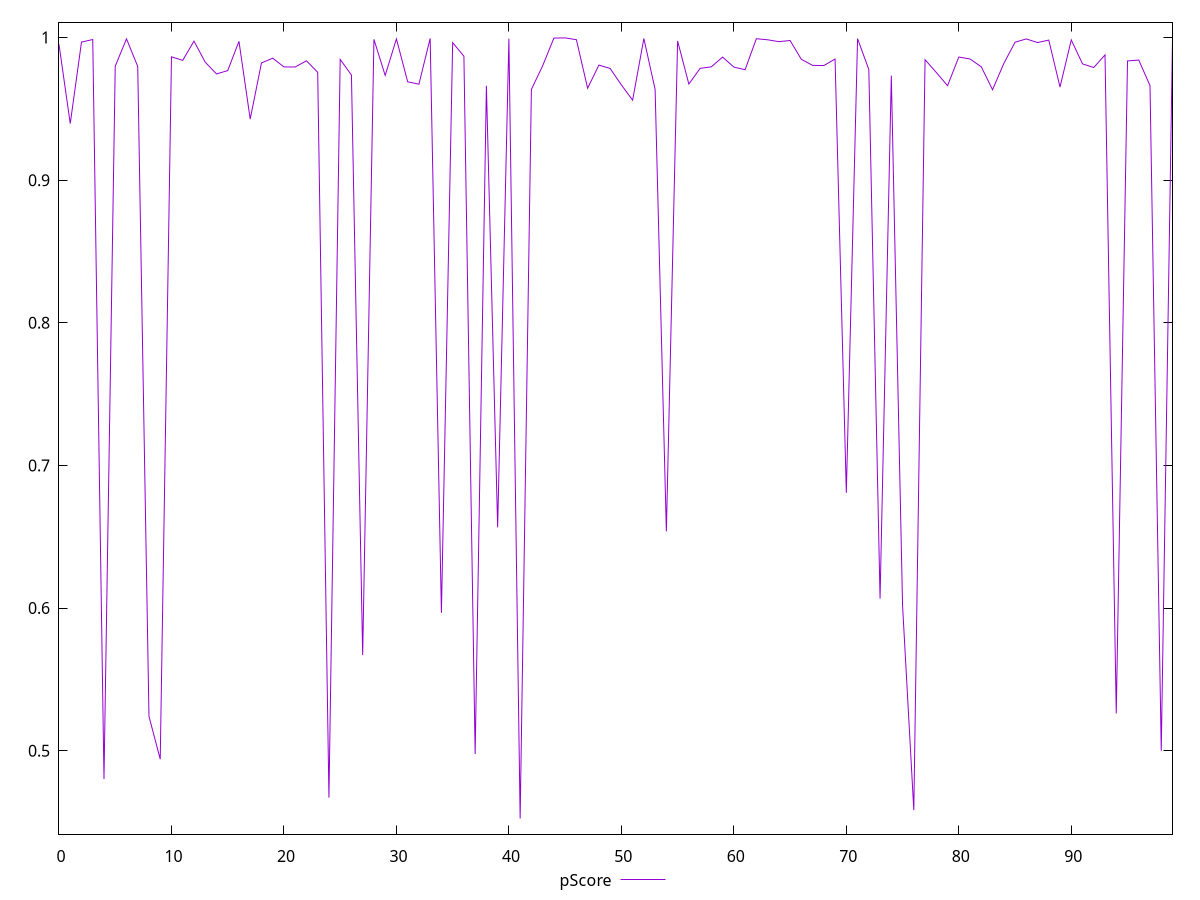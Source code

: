 reset

$pScore <<EOF
0 0.9952389001717814
1 0.939705879163983
2 0.9968620297011732
3 0.9986465612031634
4 0.4800942865401
5 0.9799652841205682
6 0.9991250063850498
7 0.9797706640068905
8 0.52401278187706
9 0.49400706391848254
10 0.9865097243487391
11 0.984050413741737
12 0.9975151632813479
13 0.9827849051692636
14 0.9745317830759368
15 0.9768580106553013
16 0.9973503774085699
17 0.9428994450744375
18 0.9822246031088189
19 0.9855485527319283
20 0.979441097349849
21 0.9793893540349565
22 0.9837268225428335
23 0.9756594587268275
24 0.4670414689778674
25 0.9847129071872929
26 0.9737557755156199
27 0.567017022698316
28 0.9987640906406763
29 0.9734826967181945
30 0.999104805163648
31 0.9690170760114224
32 0.9673166965780742
33 0.9994659542682953
34 0.5966208639863506
35 0.9964720441860832
36 0.986943990367475
37 0.4976109835496821
38 0.9662553106376115
39 0.6565801087969225
40 0.9992344943555203
41 0.45240329440673865
42 0.9636956292585168
43 0.9802103832970743
44 0.9996634551205215
45 0.9997834041016471
46 0.9985368621673568
47 0.9645082184281195
48 0.9807250613551454
49 0.9783594646580651
50 0.9668341482133986
51 0.9561226702047643
52 0.9993535347571207
53 0.9636581302129229
54 0.6536996705848334
55 0.9976313048384394
56 0.9674243358543891
57 0.9784169034305217
58 0.979514832776077
59 0.9863247502830705
60 0.9793353998007932
61 0.9774625655338154
62 0.9991960170830728
63 0.9984683616593789
64 0.9971698046688563
65 0.9979588024235033
66 0.9847693045326316
67 0.9805362085271319
68 0.9803959712884945
69 0.9849606678629412
70 0.6808149829387895
71 0.9992625162137634
72 0.9775887917667745
73 0.6065937202697786
74 0.9733460857389378
75 0.6018529863565432
76 0.4582742639695438
77 0.984497722954311
78 0.975548731626869
79 0.966277294667863
80 0.9863685775798262
81 0.9849975487615397
82 0.9795036693070224
83 0.9634646205994835
84 0.981809451501044
85 0.9967676849276061
86 0.9990587891035159
87 0.9965174177125723
88 0.998258583669114
89 0.965322221989123
90 0.9983599073039536
91 0.9815559010044532
92 0.9790284609295168
93 0.9878562482302616
94 0.5261360457535397
95 0.9836329006311739
96 0.9842770346050551
97 0.9663466694487022
98 0.499894373090241
99 0.9993314439587034
EOF

set key outside below
set xrange [0:99]
set yrange [0.4414556922128405:1.0107310062955452]
set trange [0.4414556922128405:1.0107310062955452]
set terminal svg size 640, 500 enhanced background rgb 'white'
set output "reports/report_00027_2021-02-24T12-40-31.850Z/first-cpu-idle/samples/agenda/pScore/values.svg"

plot $pScore title "pScore" with line

reset
